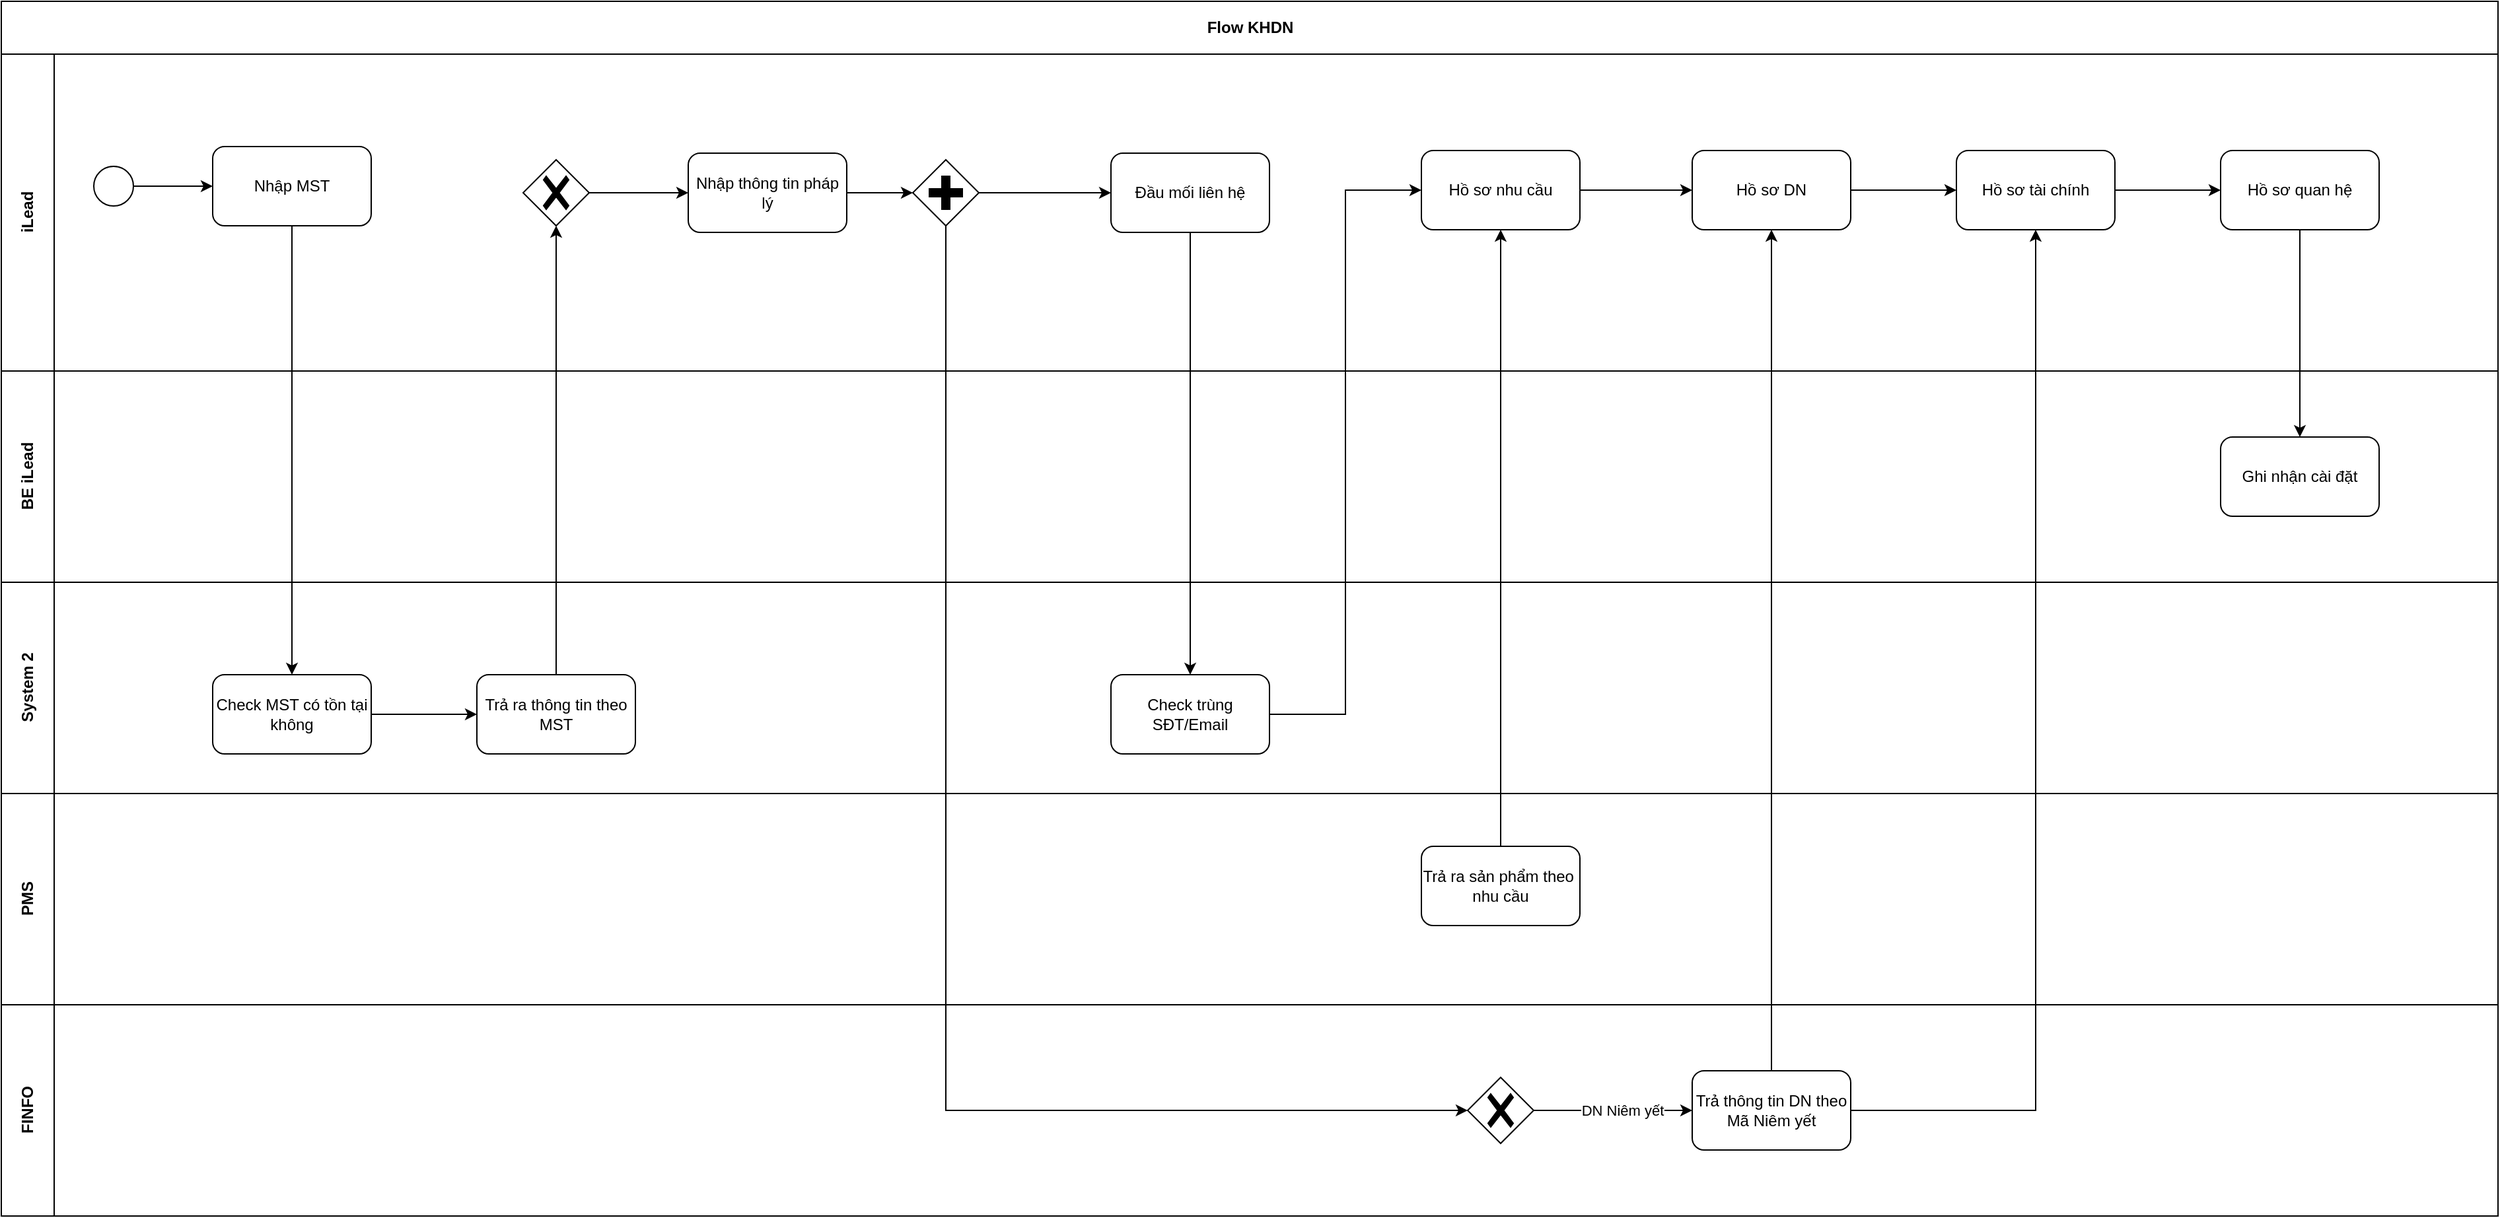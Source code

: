 <mxfile version="20.4.0" type="github">
  <diagram id="ilfPSTCXx0UpjXiv6K17" name="Page-1">
    <mxGraphModel dx="2577" dy="2737" grid="1" gridSize="10" guides="1" tooltips="1" connect="1" arrows="1" fold="1" page="1" pageScale="1" pageWidth="850" pageHeight="1100" math="0" shadow="0">
      <root>
        <mxCell id="0" />
        <mxCell id="1" parent="0" />
        <mxCell id="jEFjyKV6ByHI5vPyLk2n-1" value="Flow KHDN" style="swimlane;html=1;childLayout=stackLayout;resizeParent=1;resizeParentMax=0;horizontal=1;startSize=40;horizontalStack=0;" parent="1" vertex="1">
          <mxGeometry x="80" y="-200" width="1890" height="920" as="geometry" />
        </mxCell>
        <mxCell id="jEFjyKV6ByHI5vPyLk2n-2" value="iLead" style="swimlane;html=1;startSize=40;horizontal=0;" parent="jEFjyKV6ByHI5vPyLk2n-1" vertex="1">
          <mxGeometry y="40" width="1890" height="240" as="geometry" />
        </mxCell>
        <mxCell id="jEFjyKV6ByHI5vPyLk2n-8" value="" style="edgeStyle=orthogonalEdgeStyle;rounded=0;orthogonalLoop=1;jettySize=auto;html=1;" parent="jEFjyKV6ByHI5vPyLk2n-2" source="jEFjyKV6ByHI5vPyLk2n-6" target="jEFjyKV6ByHI5vPyLk2n-7" edge="1">
          <mxGeometry relative="1" as="geometry" />
        </mxCell>
        <mxCell id="jEFjyKV6ByHI5vPyLk2n-6" value="" style="points=[[0.145,0.145,0],[0.5,0,0],[0.855,0.145,0],[1,0.5,0],[0.855,0.855,0],[0.5,1,0],[0.145,0.855,0],[0,0.5,0]];shape=mxgraph.bpmn.event;html=1;verticalLabelPosition=bottom;labelBackgroundColor=#ffffff;verticalAlign=top;align=center;perimeter=ellipsePerimeter;outlineConnect=0;aspect=fixed;outline=standard;symbol=general;" parent="jEFjyKV6ByHI5vPyLk2n-2" vertex="1">
          <mxGeometry x="70" y="85" width="30" height="30" as="geometry" />
        </mxCell>
        <mxCell id="jEFjyKV6ByHI5vPyLk2n-7" value="Nhập MST" style="whiteSpace=wrap;html=1;verticalAlign=middle;labelBackgroundColor=#ffffff;rounded=1;" parent="jEFjyKV6ByHI5vPyLk2n-2" vertex="1">
          <mxGeometry x="160" y="70" width="120" height="60" as="geometry" />
        </mxCell>
        <mxCell id="Oi8hfkEbl1YdCdyZ1Bnd-10" value="" style="edgeStyle=orthogonalEdgeStyle;rounded=0;orthogonalLoop=1;jettySize=auto;html=1;" edge="1" parent="jEFjyKV6ByHI5vPyLk2n-2" source="Oi8hfkEbl1YdCdyZ1Bnd-7" target="Oi8hfkEbl1YdCdyZ1Bnd-9">
          <mxGeometry relative="1" as="geometry" />
        </mxCell>
        <mxCell id="Oi8hfkEbl1YdCdyZ1Bnd-7" value="" style="points=[[0.25,0.25,0],[0.5,0,0],[0.75,0.25,0],[1,0.5,0],[0.75,0.75,0],[0.5,1,0],[0.25,0.75,0],[0,0.5,0]];shape=mxgraph.bpmn.gateway2;html=1;verticalLabelPosition=bottom;labelBackgroundColor=#ffffff;verticalAlign=top;align=center;perimeter=rhombusPerimeter;outlineConnect=0;outline=none;symbol=none;gwType=exclusive;rounded=1;" vertex="1" parent="jEFjyKV6ByHI5vPyLk2n-2">
          <mxGeometry x="395" y="80" width="50" height="50" as="geometry" />
        </mxCell>
        <mxCell id="Oi8hfkEbl1YdCdyZ1Bnd-47" style="edgeStyle=orthogonalEdgeStyle;rounded=0;orthogonalLoop=1;jettySize=auto;html=1;exitX=1;exitY=0.5;exitDx=0;exitDy=0;entryX=0;entryY=0.5;entryDx=0;entryDy=0;entryPerimeter=0;" edge="1" parent="jEFjyKV6ByHI5vPyLk2n-2" source="Oi8hfkEbl1YdCdyZ1Bnd-9" target="Oi8hfkEbl1YdCdyZ1Bnd-46">
          <mxGeometry relative="1" as="geometry" />
        </mxCell>
        <mxCell id="Oi8hfkEbl1YdCdyZ1Bnd-9" value="Nhập thông tin pháp lý" style="whiteSpace=wrap;html=1;verticalAlign=middle;labelBackgroundColor=#ffffff;rounded=1;" vertex="1" parent="jEFjyKV6ByHI5vPyLk2n-2">
          <mxGeometry x="520" y="75" width="120" height="60" as="geometry" />
        </mxCell>
        <mxCell id="Oi8hfkEbl1YdCdyZ1Bnd-11" value="Đầu mối liên hệ" style="whiteSpace=wrap;html=1;verticalAlign=middle;labelBackgroundColor=#ffffff;rounded=1;" vertex="1" parent="jEFjyKV6ByHI5vPyLk2n-2">
          <mxGeometry x="840" y="75" width="120" height="60" as="geometry" />
        </mxCell>
        <mxCell id="Oi8hfkEbl1YdCdyZ1Bnd-27" style="edgeStyle=orthogonalEdgeStyle;rounded=0;orthogonalLoop=1;jettySize=auto;html=1;exitX=1;exitY=0.5;exitDx=0;exitDy=0;" edge="1" parent="jEFjyKV6ByHI5vPyLk2n-2" source="Oi8hfkEbl1YdCdyZ1Bnd-12" target="Oi8hfkEbl1YdCdyZ1Bnd-21">
          <mxGeometry relative="1" as="geometry" />
        </mxCell>
        <mxCell id="Oi8hfkEbl1YdCdyZ1Bnd-12" value="Hồ sơ nhu cầu" style="whiteSpace=wrap;html=1;verticalAlign=middle;labelBackgroundColor=#ffffff;rounded=1;" vertex="1" parent="jEFjyKV6ByHI5vPyLk2n-2">
          <mxGeometry x="1075" y="73" width="120" height="60" as="geometry" />
        </mxCell>
        <mxCell id="Oi8hfkEbl1YdCdyZ1Bnd-21" value="Hồ sơ DN" style="whiteSpace=wrap;html=1;verticalAlign=middle;labelBackgroundColor=#ffffff;rounded=1;" vertex="1" parent="jEFjyKV6ByHI5vPyLk2n-2">
          <mxGeometry x="1280" y="73" width="120" height="60" as="geometry" />
        </mxCell>
        <mxCell id="Oi8hfkEbl1YdCdyZ1Bnd-41" value="Hồ sơ quan hệ" style="whiteSpace=wrap;html=1;labelBackgroundColor=#ffffff;rounded=1;" vertex="1" parent="jEFjyKV6ByHI5vPyLk2n-2">
          <mxGeometry x="1680" y="73" width="120" height="60" as="geometry" />
        </mxCell>
        <mxCell id="Oi8hfkEbl1YdCdyZ1Bnd-48" style="edgeStyle=orthogonalEdgeStyle;rounded=0;orthogonalLoop=1;jettySize=auto;html=1;exitX=1;exitY=0.5;exitDx=0;exitDy=0;exitPerimeter=0;" edge="1" parent="jEFjyKV6ByHI5vPyLk2n-2" source="Oi8hfkEbl1YdCdyZ1Bnd-46" target="Oi8hfkEbl1YdCdyZ1Bnd-11">
          <mxGeometry relative="1" as="geometry" />
        </mxCell>
        <mxCell id="Oi8hfkEbl1YdCdyZ1Bnd-46" value="" style="points=[[0.25,0.25,0],[0.5,0,0],[0.75,0.25,0],[1,0.5,0],[0.75,0.75,0],[0.5,1,0],[0.25,0.75,0],[0,0.5,0]];shape=mxgraph.bpmn.gateway2;html=1;verticalLabelPosition=bottom;labelBackgroundColor=#ffffff;verticalAlign=top;align=center;perimeter=rhombusPerimeter;outlineConnect=0;outline=none;symbol=none;gwType=parallel;rounded=1;" vertex="1" parent="jEFjyKV6ByHI5vPyLk2n-2">
          <mxGeometry x="690" y="80" width="50" height="50" as="geometry" />
        </mxCell>
        <mxCell id="Oi8hfkEbl1YdCdyZ1Bnd-22" value="BE iLead" style="swimlane;html=1;startSize=40;horizontal=0;" vertex="1" parent="jEFjyKV6ByHI5vPyLk2n-1">
          <mxGeometry y="280" width="1890" height="160" as="geometry" />
        </mxCell>
        <mxCell id="Oi8hfkEbl1YdCdyZ1Bnd-43" value="Ghi nhận cài đặt" style="whiteSpace=wrap;html=1;labelBackgroundColor=#ffffff;rounded=1;" vertex="1" parent="Oi8hfkEbl1YdCdyZ1Bnd-22">
          <mxGeometry x="1680" y="50" width="120" height="60" as="geometry" />
        </mxCell>
        <mxCell id="jEFjyKV6ByHI5vPyLk2n-3" value="System 2" style="swimlane;html=1;startSize=40;horizontal=0;" parent="jEFjyKV6ByHI5vPyLk2n-1" vertex="1">
          <mxGeometry y="440" width="1890" height="160" as="geometry" />
        </mxCell>
        <mxCell id="Oi8hfkEbl1YdCdyZ1Bnd-2" value="" style="edgeStyle=orthogonalEdgeStyle;rounded=0;orthogonalLoop=1;jettySize=auto;html=1;" edge="1" parent="jEFjyKV6ByHI5vPyLk2n-3" source="jEFjyKV6ByHI5vPyLk2n-9" target="Oi8hfkEbl1YdCdyZ1Bnd-1">
          <mxGeometry relative="1" as="geometry" />
        </mxCell>
        <mxCell id="jEFjyKV6ByHI5vPyLk2n-9" value="Check MST có tồn tại không" style="whiteSpace=wrap;html=1;verticalAlign=middle;labelBackgroundColor=#ffffff;rounded=1;" parent="jEFjyKV6ByHI5vPyLk2n-3" vertex="1">
          <mxGeometry x="160" y="70" width="120" height="60" as="geometry" />
        </mxCell>
        <mxCell id="Oi8hfkEbl1YdCdyZ1Bnd-1" value="Trả ra thông tin theo MST" style="whiteSpace=wrap;html=1;labelBackgroundColor=#ffffff;rounded=1;" vertex="1" parent="jEFjyKV6ByHI5vPyLk2n-3">
          <mxGeometry x="360" y="70" width="120" height="60" as="geometry" />
        </mxCell>
        <mxCell id="Oi8hfkEbl1YdCdyZ1Bnd-15" value="Check trùng SĐT/Email" style="whiteSpace=wrap;html=1;labelBackgroundColor=#ffffff;rounded=1;" vertex="1" parent="jEFjyKV6ByHI5vPyLk2n-3">
          <mxGeometry x="840" y="70" width="120" height="60" as="geometry" />
        </mxCell>
        <mxCell id="jEFjyKV6ByHI5vPyLk2n-4" value="PMS" style="swimlane;html=1;startSize=40;horizontal=0;" parent="jEFjyKV6ByHI5vPyLk2n-1" vertex="1">
          <mxGeometry y="600" width="1890" height="160" as="geometry">
            <mxRectangle y="260" width="880" height="30" as="alternateBounds" />
          </mxGeometry>
        </mxCell>
        <mxCell id="Oi8hfkEbl1YdCdyZ1Bnd-19" value="Trả ra sản phẩm theo&amp;nbsp; nhu cầu" style="whiteSpace=wrap;html=1;labelBackgroundColor=#ffffff;rounded=1;" vertex="1" parent="jEFjyKV6ByHI5vPyLk2n-4">
          <mxGeometry x="1075" y="40" width="120" height="60" as="geometry" />
        </mxCell>
        <mxCell id="Oi8hfkEbl1YdCdyZ1Bnd-18" value="FINFO" style="swimlane;html=1;startSize=40;horizontal=0;" vertex="1" parent="jEFjyKV6ByHI5vPyLk2n-1">
          <mxGeometry y="760" width="1890" height="160" as="geometry">
            <mxRectangle y="260" width="880" height="30" as="alternateBounds" />
          </mxGeometry>
        </mxCell>
        <mxCell id="Oi8hfkEbl1YdCdyZ1Bnd-28" value="Trả thông tin DN theo Mã Niêm yết" style="whiteSpace=wrap;html=1;labelBackgroundColor=#ffffff;rounded=1;" vertex="1" parent="Oi8hfkEbl1YdCdyZ1Bnd-18">
          <mxGeometry x="1280" y="50" width="120" height="60" as="geometry" />
        </mxCell>
        <mxCell id="Oi8hfkEbl1YdCdyZ1Bnd-32" style="edgeStyle=orthogonalEdgeStyle;rounded=0;orthogonalLoop=1;jettySize=auto;html=1;exitX=1;exitY=0.5;exitDx=0;exitDy=0;exitPerimeter=0;entryX=0;entryY=0.5;entryDx=0;entryDy=0;" edge="1" parent="Oi8hfkEbl1YdCdyZ1Bnd-18" source="Oi8hfkEbl1YdCdyZ1Bnd-31" target="Oi8hfkEbl1YdCdyZ1Bnd-28">
          <mxGeometry relative="1" as="geometry" />
        </mxCell>
        <mxCell id="Oi8hfkEbl1YdCdyZ1Bnd-33" value="DN Niêm yết" style="edgeLabel;html=1;align=center;verticalAlign=middle;resizable=0;points=[];" vertex="1" connectable="0" parent="Oi8hfkEbl1YdCdyZ1Bnd-32">
          <mxGeometry x="0.116" relative="1" as="geometry">
            <mxPoint as="offset" />
          </mxGeometry>
        </mxCell>
        <mxCell id="Oi8hfkEbl1YdCdyZ1Bnd-31" value="" style="points=[[0.25,0.25,0],[0.5,0,0],[0.75,0.25,0],[1,0.5,0],[0.75,0.75,0],[0.5,1,0],[0.25,0.75,0],[0,0.5,0]];shape=mxgraph.bpmn.gateway2;html=1;verticalLabelPosition=bottom;labelBackgroundColor=#ffffff;verticalAlign=top;align=center;perimeter=rhombusPerimeter;outlineConnect=0;outline=none;symbol=none;gwType=exclusive;rounded=1;" vertex="1" parent="Oi8hfkEbl1YdCdyZ1Bnd-18">
          <mxGeometry x="1110" y="55" width="50" height="50" as="geometry" />
        </mxCell>
        <mxCell id="jEFjyKV6ByHI5vPyLk2n-10" value="" style="edgeStyle=orthogonalEdgeStyle;rounded=0;orthogonalLoop=1;jettySize=auto;html=1;" parent="jEFjyKV6ByHI5vPyLk2n-1" source="jEFjyKV6ByHI5vPyLk2n-7" target="jEFjyKV6ByHI5vPyLk2n-9" edge="1">
          <mxGeometry relative="1" as="geometry" />
        </mxCell>
        <mxCell id="Oi8hfkEbl1YdCdyZ1Bnd-8" style="edgeStyle=orthogonalEdgeStyle;rounded=0;orthogonalLoop=1;jettySize=auto;html=1;exitX=0.5;exitY=0;exitDx=0;exitDy=0;entryX=0.5;entryY=1;entryDx=0;entryDy=0;entryPerimeter=0;" edge="1" parent="jEFjyKV6ByHI5vPyLk2n-1" source="Oi8hfkEbl1YdCdyZ1Bnd-1" target="Oi8hfkEbl1YdCdyZ1Bnd-7">
          <mxGeometry relative="1" as="geometry" />
        </mxCell>
        <mxCell id="Oi8hfkEbl1YdCdyZ1Bnd-16" value="" style="edgeStyle=orthogonalEdgeStyle;rounded=0;orthogonalLoop=1;jettySize=auto;html=1;" edge="1" parent="jEFjyKV6ByHI5vPyLk2n-1" source="Oi8hfkEbl1YdCdyZ1Bnd-11" target="Oi8hfkEbl1YdCdyZ1Bnd-15">
          <mxGeometry relative="1" as="geometry" />
        </mxCell>
        <mxCell id="Oi8hfkEbl1YdCdyZ1Bnd-25" style="edgeStyle=orthogonalEdgeStyle;rounded=0;orthogonalLoop=1;jettySize=auto;html=1;exitX=1;exitY=0.5;exitDx=0;exitDy=0;entryX=0;entryY=0.5;entryDx=0;entryDy=0;" edge="1" parent="jEFjyKV6ByHI5vPyLk2n-1" source="Oi8hfkEbl1YdCdyZ1Bnd-15" target="Oi8hfkEbl1YdCdyZ1Bnd-12">
          <mxGeometry relative="1" as="geometry" />
        </mxCell>
        <mxCell id="Oi8hfkEbl1YdCdyZ1Bnd-26" style="edgeStyle=orthogonalEdgeStyle;rounded=0;orthogonalLoop=1;jettySize=auto;html=1;exitX=0.5;exitY=0;exitDx=0;exitDy=0;entryX=0.5;entryY=1;entryDx=0;entryDy=0;" edge="1" parent="jEFjyKV6ByHI5vPyLk2n-1" source="Oi8hfkEbl1YdCdyZ1Bnd-19" target="Oi8hfkEbl1YdCdyZ1Bnd-12">
          <mxGeometry relative="1" as="geometry" />
        </mxCell>
        <mxCell id="Oi8hfkEbl1YdCdyZ1Bnd-29" style="edgeStyle=orthogonalEdgeStyle;rounded=0;orthogonalLoop=1;jettySize=auto;html=1;exitX=0.5;exitY=0;exitDx=0;exitDy=0;entryX=0.5;entryY=1;entryDx=0;entryDy=0;" edge="1" parent="jEFjyKV6ByHI5vPyLk2n-1" source="Oi8hfkEbl1YdCdyZ1Bnd-28" target="Oi8hfkEbl1YdCdyZ1Bnd-21">
          <mxGeometry relative="1" as="geometry" />
        </mxCell>
        <mxCell id="Oi8hfkEbl1YdCdyZ1Bnd-44" value="" style="edgeStyle=orthogonalEdgeStyle;rounded=0;orthogonalLoop=1;jettySize=auto;html=1;" edge="1" parent="jEFjyKV6ByHI5vPyLk2n-1" source="Oi8hfkEbl1YdCdyZ1Bnd-41" target="Oi8hfkEbl1YdCdyZ1Bnd-43">
          <mxGeometry relative="1" as="geometry" />
        </mxCell>
        <mxCell id="Oi8hfkEbl1YdCdyZ1Bnd-49" style="edgeStyle=orthogonalEdgeStyle;rounded=0;orthogonalLoop=1;jettySize=auto;html=1;exitX=0.5;exitY=1;exitDx=0;exitDy=0;exitPerimeter=0;entryX=0;entryY=0.5;entryDx=0;entryDy=0;entryPerimeter=0;" edge="1" parent="jEFjyKV6ByHI5vPyLk2n-1" source="Oi8hfkEbl1YdCdyZ1Bnd-46" target="Oi8hfkEbl1YdCdyZ1Bnd-31">
          <mxGeometry relative="1" as="geometry" />
        </mxCell>
        <mxCell id="Oi8hfkEbl1YdCdyZ1Bnd-42" value="" style="edgeStyle=orthogonalEdgeStyle;rounded=0;orthogonalLoop=1;jettySize=auto;html=1;" edge="1" parent="1" source="Oi8hfkEbl1YdCdyZ1Bnd-35" target="Oi8hfkEbl1YdCdyZ1Bnd-41">
          <mxGeometry relative="1" as="geometry" />
        </mxCell>
        <mxCell id="Oi8hfkEbl1YdCdyZ1Bnd-35" value="Hồ sơ tài chính" style="whiteSpace=wrap;html=1;labelBackgroundColor=#ffffff;rounded=1;" vertex="1" parent="1">
          <mxGeometry x="1560" y="-87" width="120" height="60" as="geometry" />
        </mxCell>
        <mxCell id="Oi8hfkEbl1YdCdyZ1Bnd-36" value="" style="edgeStyle=orthogonalEdgeStyle;rounded=0;orthogonalLoop=1;jettySize=auto;html=1;" edge="1" parent="1" source="Oi8hfkEbl1YdCdyZ1Bnd-21" target="Oi8hfkEbl1YdCdyZ1Bnd-35">
          <mxGeometry relative="1" as="geometry" />
        </mxCell>
        <mxCell id="Oi8hfkEbl1YdCdyZ1Bnd-40" style="edgeStyle=orthogonalEdgeStyle;rounded=0;orthogonalLoop=1;jettySize=auto;html=1;exitX=1;exitY=0.5;exitDx=0;exitDy=0;entryX=0.5;entryY=1;entryDx=0;entryDy=0;" edge="1" parent="1" source="Oi8hfkEbl1YdCdyZ1Bnd-28" target="Oi8hfkEbl1YdCdyZ1Bnd-35">
          <mxGeometry relative="1" as="geometry" />
        </mxCell>
      </root>
    </mxGraphModel>
  </diagram>
</mxfile>

